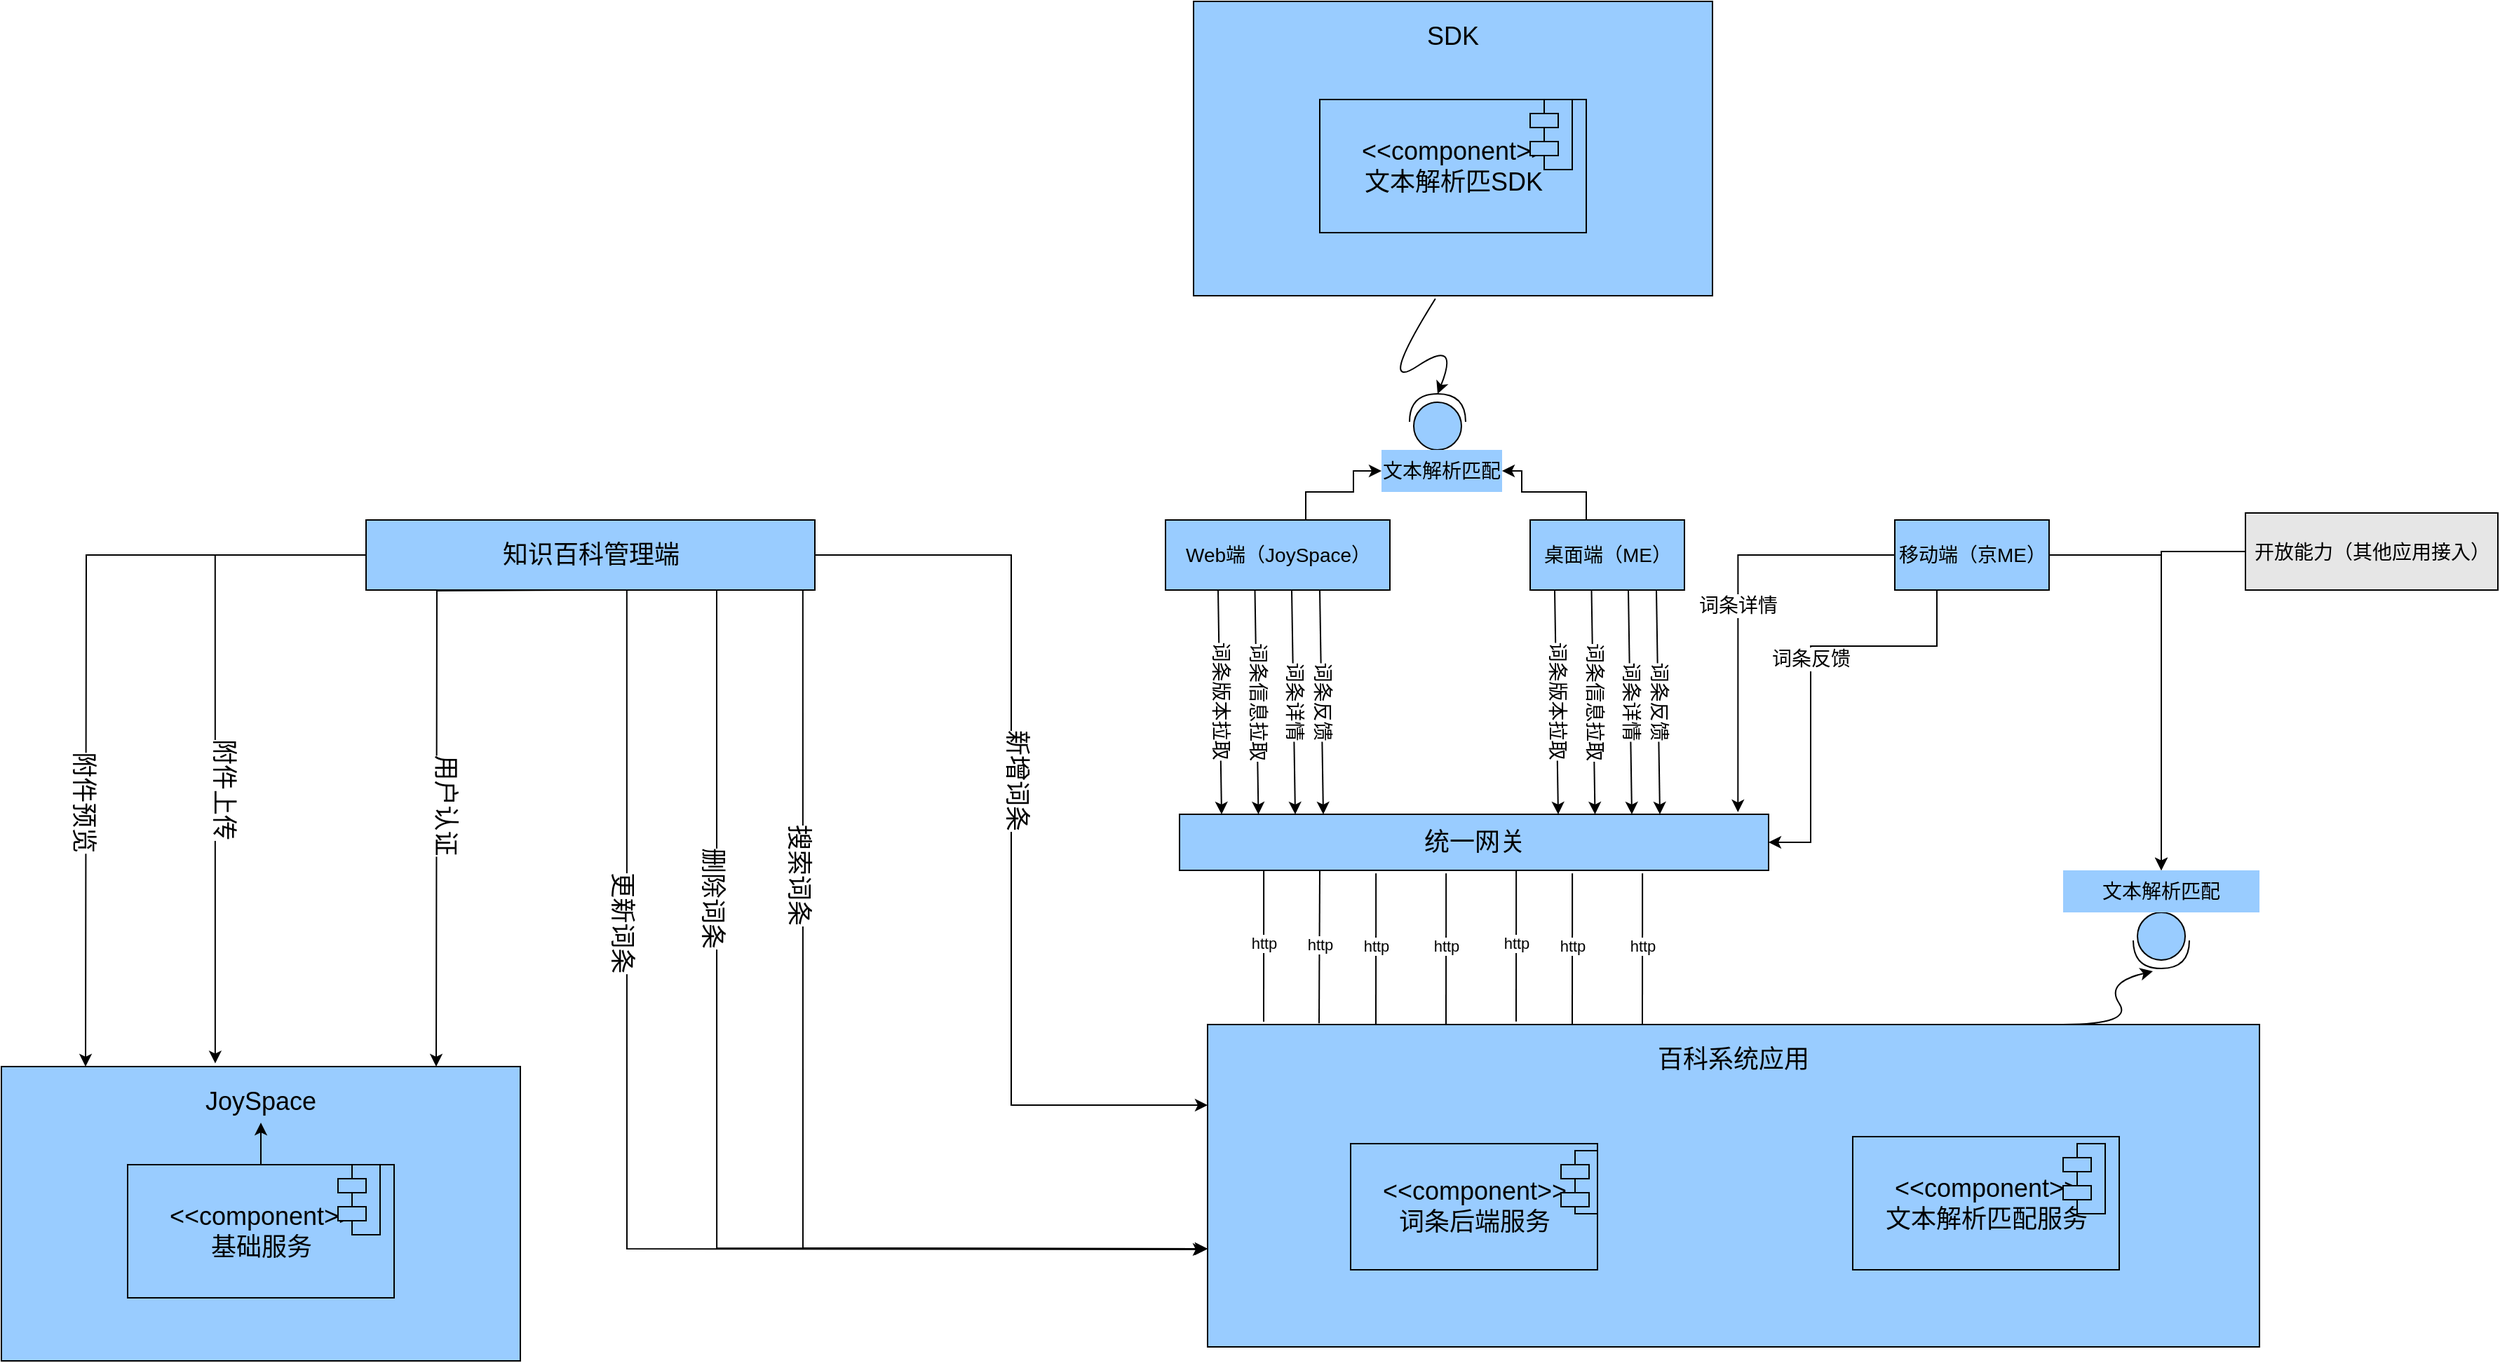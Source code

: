 <mxfile version="20.2.4" type="github">
  <diagram id="c7ozrk_fZ8QUGNJ9KNhC" name="第 1 页">
    <mxGraphModel dx="3207" dy="2268" grid="1" gridSize="10" guides="1" tooltips="1" connect="1" arrows="1" fold="1" page="1" pageScale="1" pageWidth="827" pageHeight="1169" math="0" shadow="0">
      <root>
        <mxCell id="0" />
        <mxCell id="1" parent="0" />
        <mxCell id="vVWOFLdrRgywpa_xTOqv-93" style="edgeStyle=orthogonalEdgeStyle;rounded=0;orthogonalLoop=1;jettySize=auto;html=1;entryX=0;entryY=0.5;entryDx=0;entryDy=0;fillColor=#99CCFF;" parent="1" source="vVWOFLdrRgywpa_xTOqv-4" target="vVWOFLdrRgywpa_xTOqv-92" edge="1">
          <mxGeometry relative="1" as="geometry">
            <Array as="points">
              <mxPoint x="280" y="-30" />
              <mxPoint x="314" y="-30" />
              <mxPoint x="314" y="-45" />
            </Array>
          </mxGeometry>
        </mxCell>
        <mxCell id="vVWOFLdrRgywpa_xTOqv-4" value="&lt;font style=&quot;font-size: 14px;&quot;&gt;Web端（JoySpace）&lt;/font&gt;" style="html=1;fillColor=#99CCFF;" parent="1" vertex="1">
          <mxGeometry x="180" y="-10" width="160" height="50" as="geometry" />
        </mxCell>
        <mxCell id="vVWOFLdrRgywpa_xTOqv-94" style="edgeStyle=orthogonalEdgeStyle;rounded=0;orthogonalLoop=1;jettySize=auto;html=1;entryX=1;entryY=0.5;entryDx=0;entryDy=0;fillColor=#99CCFF;" parent="1" source="vVWOFLdrRgywpa_xTOqv-5" target="vVWOFLdrRgywpa_xTOqv-92" edge="1">
          <mxGeometry relative="1" as="geometry">
            <Array as="points">
              <mxPoint x="480" y="-30" />
              <mxPoint x="434" y="-30" />
              <mxPoint x="434" y="-45" />
            </Array>
          </mxGeometry>
        </mxCell>
        <mxCell id="vVWOFLdrRgywpa_xTOqv-5" value="&lt;font style=&quot;font-size: 14px;&quot;&gt;桌面端（ME）&lt;/font&gt;" style="html=1;fillColor=#99CCFF;" parent="1" vertex="1">
          <mxGeometry x="440" y="-10" width="110" height="50" as="geometry" />
        </mxCell>
        <mxCell id="vVWOFLdrRgywpa_xTOqv-6" value="&lt;font style=&quot;font-size: 18px;&quot;&gt;统一网关&lt;/font&gt;" style="html=1;fillColor=#99CCFF;" parent="1" vertex="1">
          <mxGeometry x="190" y="200" width="420" height="40" as="geometry" />
        </mxCell>
        <mxCell id="vVWOFLdrRgywpa_xTOqv-7" value="" style="html=1;fillColor=#99CCFF;" parent="1" vertex="1">
          <mxGeometry x="210" y="350" width="750" height="230" as="geometry" />
        </mxCell>
        <mxCell id="vVWOFLdrRgywpa_xTOqv-9" value="&lt;font style=&quot;font-size: 18px;&quot;&gt;&amp;lt;&amp;lt;component&amp;gt;&amp;gt;&lt;br&gt;词条后端服务&lt;/font&gt;" style="html=1;fillColor=#99CCFF;" parent="1" vertex="1">
          <mxGeometry x="312" y="435" width="176" height="90" as="geometry" />
        </mxCell>
        <mxCell id="vVWOFLdrRgywpa_xTOqv-10" value="" style="shape=module;align=left;spacingLeft=20;align=center;verticalAlign=top;fillColor=#99CCFF;" parent="1" vertex="1">
          <mxGeometry x="462" y="440" width="26" height="45" as="geometry" />
        </mxCell>
        <mxCell id="vVWOFLdrRgywpa_xTOqv-13" value="&lt;font style=&quot;font-size: 18px;&quot;&gt;百科系统应用&lt;/font&gt;" style="text;html=1;strokeColor=none;fillColor=#99CCFF;align=center;verticalAlign=middle;whiteSpace=wrap;rounded=0;" parent="1" vertex="1">
          <mxGeometry x="510" y="360" width="150" height="30" as="geometry" />
        </mxCell>
        <mxCell id="vVWOFLdrRgywpa_xTOqv-14" value="" style="endArrow=none;html=1;rounded=0;exitX=0.106;exitY=-0.004;exitDx=0;exitDy=0;exitPerimeter=0;fillColor=#99CCFF;" parent="1" source="vVWOFLdrRgywpa_xTOqv-7" edge="1">
          <mxGeometry width="50" height="50" relative="1" as="geometry">
            <mxPoint x="290" y="340" as="sourcePoint" />
            <mxPoint x="290" y="240" as="targetPoint" />
          </mxGeometry>
        </mxCell>
        <mxCell id="vVWOFLdrRgywpa_xTOqv-15" value="http" style="edgeLabel;html=1;align=center;verticalAlign=middle;resizable=0;points=[];fillColor=#99CCFF;" parent="vVWOFLdrRgywpa_xTOqv-14" vertex="1" connectable="0">
          <mxGeometry x="0.036" relative="1" as="geometry">
            <mxPoint as="offset" />
          </mxGeometry>
        </mxCell>
        <mxCell id="vVWOFLdrRgywpa_xTOqv-16" value="" style="endArrow=none;html=1;rounded=0;exitX=0.216;exitY=-0.01;exitDx=0;exitDy=0;exitPerimeter=0;fillColor=#99CCFF;" parent="1" edge="1">
          <mxGeometry width="50" height="50" relative="1" as="geometry">
            <mxPoint x="330.0" y="350.0" as="sourcePoint" />
            <mxPoint x="330.08" y="242.1" as="targetPoint" />
          </mxGeometry>
        </mxCell>
        <mxCell id="vVWOFLdrRgywpa_xTOqv-17" value="http" style="edgeLabel;html=1;align=center;verticalAlign=middle;resizable=0;points=[];fillColor=#99CCFF;" parent="vVWOFLdrRgywpa_xTOqv-16" vertex="1" connectable="0">
          <mxGeometry x="0.036" relative="1" as="geometry">
            <mxPoint as="offset" />
          </mxGeometry>
        </mxCell>
        <mxCell id="vVWOFLdrRgywpa_xTOqv-18" value="" style="endArrow=none;html=1;rounded=0;exitX=0.216;exitY=-0.01;exitDx=0;exitDy=0;exitPerimeter=0;fillColor=#99CCFF;" parent="1" edge="1">
          <mxGeometry width="50" height="50" relative="1" as="geometry">
            <mxPoint x="380.0" y="350.0" as="sourcePoint" />
            <mxPoint x="380.08" y="242.1" as="targetPoint" />
          </mxGeometry>
        </mxCell>
        <mxCell id="vVWOFLdrRgywpa_xTOqv-19" value="http" style="edgeLabel;html=1;align=center;verticalAlign=middle;resizable=0;points=[];fillColor=#99CCFF;" parent="vVWOFLdrRgywpa_xTOqv-18" vertex="1" connectable="0">
          <mxGeometry x="0.036" relative="1" as="geometry">
            <mxPoint as="offset" />
          </mxGeometry>
        </mxCell>
        <mxCell id="vVWOFLdrRgywpa_xTOqv-20" value="" style="endArrow=none;html=1;rounded=0;exitX=0.216;exitY=-0.01;exitDx=0;exitDy=0;exitPerimeter=0;fillColor=#99CCFF;" parent="1" edge="1">
          <mxGeometry width="50" height="50" relative="1" as="geometry">
            <mxPoint x="430.0" y="347.9" as="sourcePoint" />
            <mxPoint x="430.08" y="240" as="targetPoint" />
          </mxGeometry>
        </mxCell>
        <mxCell id="vVWOFLdrRgywpa_xTOqv-21" value="http" style="edgeLabel;html=1;align=center;verticalAlign=middle;resizable=0;points=[];fillColor=#99CCFF;" parent="vVWOFLdrRgywpa_xTOqv-20" vertex="1" connectable="0">
          <mxGeometry x="0.036" relative="1" as="geometry">
            <mxPoint as="offset" />
          </mxGeometry>
        </mxCell>
        <mxCell id="vVWOFLdrRgywpa_xTOqv-22" value="" style="endArrow=none;html=1;rounded=0;exitX=0.216;exitY=-0.01;exitDx=0;exitDy=0;exitPerimeter=0;fillColor=#99CCFF;" parent="1" edge="1">
          <mxGeometry width="50" height="50" relative="1" as="geometry">
            <mxPoint x="470.0" y="350.0" as="sourcePoint" />
            <mxPoint x="470.08" y="242.1" as="targetPoint" />
          </mxGeometry>
        </mxCell>
        <mxCell id="vVWOFLdrRgywpa_xTOqv-23" value="http" style="edgeLabel;html=1;align=center;verticalAlign=middle;resizable=0;points=[];fillColor=#99CCFF;" parent="vVWOFLdrRgywpa_xTOqv-22" vertex="1" connectable="0">
          <mxGeometry x="0.036" relative="1" as="geometry">
            <mxPoint as="offset" />
          </mxGeometry>
        </mxCell>
        <mxCell id="vVWOFLdrRgywpa_xTOqv-24" value="" style="endArrow=none;html=1;rounded=0;exitX=0.216;exitY=-0.01;exitDx=0;exitDy=0;exitPerimeter=0;fillColor=#99CCFF;" parent="1" edge="1">
          <mxGeometry width="50" height="50" relative="1" as="geometry">
            <mxPoint x="520.0" y="350.0" as="sourcePoint" />
            <mxPoint x="520.08" y="242.1" as="targetPoint" />
          </mxGeometry>
        </mxCell>
        <mxCell id="vVWOFLdrRgywpa_xTOqv-25" value="http" style="edgeLabel;html=1;align=center;verticalAlign=middle;resizable=0;points=[];fillColor=#99CCFF;" parent="vVWOFLdrRgywpa_xTOqv-24" vertex="1" connectable="0">
          <mxGeometry x="0.036" relative="1" as="geometry">
            <mxPoint as="offset" />
          </mxGeometry>
        </mxCell>
        <mxCell id="vVWOFLdrRgywpa_xTOqv-26" value="" style="endArrow=none;html=1;rounded=0;fillColor=#99CCFF;" parent="1" edge="1">
          <mxGeometry width="50" height="50" relative="1" as="geometry">
            <mxPoint x="250" y="348" as="sourcePoint" />
            <mxPoint x="250.08" y="240" as="targetPoint" />
          </mxGeometry>
        </mxCell>
        <mxCell id="vVWOFLdrRgywpa_xTOqv-27" value="http" style="edgeLabel;html=1;align=center;verticalAlign=middle;resizable=0;points=[];fillColor=#99CCFF;" parent="vVWOFLdrRgywpa_xTOqv-26" vertex="1" connectable="0">
          <mxGeometry x="0.036" relative="1" as="geometry">
            <mxPoint as="offset" />
          </mxGeometry>
        </mxCell>
        <mxCell id="vVWOFLdrRgywpa_xTOqv-28" value="" style="endArrow=classic;html=1;rounded=0;exitX=0.25;exitY=1;exitDx=0;exitDy=0;fillColor=#99CCFF;" parent="1" edge="1">
          <mxGeometry width="50" height="50" relative="1" as="geometry">
            <mxPoint x="217.5" y="40" as="sourcePoint" />
            <mxPoint x="220" y="200" as="targetPoint" />
          </mxGeometry>
        </mxCell>
        <mxCell id="vVWOFLdrRgywpa_xTOqv-30" value="&lt;font style=&quot;font-size: 14px;&quot;&gt;词条版本拉取&lt;/font&gt;" style="edgeLabel;html=1;align=center;verticalAlign=middle;resizable=0;points=[];rotation=90;fillColor=#99CCFF;" parent="vVWOFLdrRgywpa_xTOqv-28" vertex="1" connectable="0">
          <mxGeometry x="-0.012" y="1" relative="1" as="geometry">
            <mxPoint as="offset" />
          </mxGeometry>
        </mxCell>
        <mxCell id="vVWOFLdrRgywpa_xTOqv-35" value="" style="endArrow=classic;html=1;rounded=0;exitX=0.25;exitY=1;exitDx=0;exitDy=0;fillColor=#99CCFF;" parent="1" edge="1">
          <mxGeometry width="50" height="50" relative="1" as="geometry">
            <mxPoint x="243.75" y="40" as="sourcePoint" />
            <mxPoint x="246.25" y="200" as="targetPoint" />
          </mxGeometry>
        </mxCell>
        <mxCell id="vVWOFLdrRgywpa_xTOqv-36" value="&lt;font style=&quot;font-size: 14px;&quot;&gt;词条信息拉取&lt;/font&gt;" style="edgeLabel;html=1;align=center;verticalAlign=middle;resizable=0;points=[];rotation=90;fillColor=#99CCFF;" parent="vVWOFLdrRgywpa_xTOqv-35" vertex="1" connectable="0">
          <mxGeometry x="-0.012" y="1" relative="1" as="geometry">
            <mxPoint as="offset" />
          </mxGeometry>
        </mxCell>
        <mxCell id="vVWOFLdrRgywpa_xTOqv-37" value="" style="endArrow=classic;html=1;rounded=0;exitX=0.25;exitY=1;exitDx=0;exitDy=0;fillColor=#99CCFF;" parent="1" edge="1">
          <mxGeometry width="50" height="50" relative="1" as="geometry">
            <mxPoint x="270" y="40" as="sourcePoint" />
            <mxPoint x="272.5" y="200" as="targetPoint" />
          </mxGeometry>
        </mxCell>
        <mxCell id="vVWOFLdrRgywpa_xTOqv-38" value="&lt;font style=&quot;font-size: 14px;&quot;&gt;词条详情&lt;/font&gt;" style="edgeLabel;html=1;align=center;verticalAlign=middle;resizable=0;points=[];rotation=90;fillColor=#99CCFF;" parent="vVWOFLdrRgywpa_xTOqv-37" vertex="1" connectable="0">
          <mxGeometry x="-0.012" y="1" relative="1" as="geometry">
            <mxPoint as="offset" />
          </mxGeometry>
        </mxCell>
        <mxCell id="vVWOFLdrRgywpa_xTOqv-41" value="" style="endArrow=classic;html=1;rounded=0;exitX=0.25;exitY=1;exitDx=0;exitDy=0;fillColor=#99CCFF;" parent="1" edge="1">
          <mxGeometry width="50" height="50" relative="1" as="geometry">
            <mxPoint x="290" y="40" as="sourcePoint" />
            <mxPoint x="292.5" y="200" as="targetPoint" />
          </mxGeometry>
        </mxCell>
        <mxCell id="vVWOFLdrRgywpa_xTOqv-42" value="&lt;font style=&quot;font-size: 14px;&quot;&gt;词条反馈&lt;/font&gt;" style="edgeLabel;html=1;align=center;verticalAlign=middle;resizable=0;points=[];rotation=90;fillColor=#99CCFF;" parent="vVWOFLdrRgywpa_xTOqv-41" vertex="1" connectable="0">
          <mxGeometry x="-0.012" y="1" relative="1" as="geometry">
            <mxPoint as="offset" />
          </mxGeometry>
        </mxCell>
        <mxCell id="vVWOFLdrRgywpa_xTOqv-44" value="&lt;font style=&quot;font-size: 18px;&quot;&gt;&amp;lt;&amp;lt;component&amp;gt;&amp;gt;&lt;br&gt;文本解析匹配服务&lt;/font&gt;" style="html=1;fillColor=#99CCFF;" parent="1" vertex="1">
          <mxGeometry x="670" y="430" width="190" height="95" as="geometry" />
        </mxCell>
        <mxCell id="vVWOFLdrRgywpa_xTOqv-45" value="" style="shape=module;align=left;spacingLeft=20;align=center;verticalAlign=top;fillColor=#99CCFF;" parent="1" vertex="1">
          <mxGeometry x="820" y="435" width="30" height="50" as="geometry" />
        </mxCell>
        <mxCell id="vVWOFLdrRgywpa_xTOqv-67" value="&lt;font style=&quot;font-size: 14px;&quot;&gt;词条详情&lt;/font&gt;" style="edgeStyle=orthogonalEdgeStyle;rounded=0;orthogonalLoop=1;jettySize=auto;html=1;entryX=0.948;entryY=-0.037;entryDx=0;entryDy=0;entryPerimeter=0;fillColor=#99CCFF;" parent="1" source="vVWOFLdrRgywpa_xTOqv-47" target="vVWOFLdrRgywpa_xTOqv-6" edge="1">
          <mxGeometry relative="1" as="geometry" />
        </mxCell>
        <mxCell id="vVWOFLdrRgywpa_xTOqv-81" style="edgeStyle=orthogonalEdgeStyle;rounded=0;orthogonalLoop=1;jettySize=auto;html=1;fillColor=#99CCFF;" parent="1" source="vVWOFLdrRgywpa_xTOqv-47" target="vVWOFLdrRgywpa_xTOqv-78" edge="1">
          <mxGeometry relative="1" as="geometry" />
        </mxCell>
        <mxCell id="vVWOFLdrRgywpa_xTOqv-47" value="&lt;font style=&quot;font-size: 14px;&quot;&gt;移动端（京ME）&lt;/font&gt;" style="html=1;fillColor=#99CCFF;" parent="1" vertex="1">
          <mxGeometry x="700" y="-10" width="110" height="50" as="geometry" />
        </mxCell>
        <mxCell id="vVWOFLdrRgywpa_xTOqv-48" value="" style="endArrow=classic;html=1;rounded=0;exitX=0.25;exitY=1;exitDx=0;exitDy=0;fillColor=#99CCFF;" parent="1" edge="1">
          <mxGeometry width="50" height="50" relative="1" as="geometry">
            <mxPoint x="457.5" y="40" as="sourcePoint" />
            <mxPoint x="460" y="200" as="targetPoint" />
          </mxGeometry>
        </mxCell>
        <mxCell id="vVWOFLdrRgywpa_xTOqv-49" value="&lt;font style=&quot;font-size: 14px;&quot;&gt;词条版本拉取&lt;/font&gt;" style="edgeLabel;html=1;align=center;verticalAlign=middle;resizable=0;points=[];rotation=90;fillColor=#99CCFF;" parent="vVWOFLdrRgywpa_xTOqv-48" vertex="1" connectable="0">
          <mxGeometry x="-0.012" y="1" relative="1" as="geometry">
            <mxPoint as="offset" />
          </mxGeometry>
        </mxCell>
        <mxCell id="vVWOFLdrRgywpa_xTOqv-50" value="" style="endArrow=classic;html=1;rounded=0;exitX=0.25;exitY=1;exitDx=0;exitDy=0;fillColor=#99CCFF;" parent="1" edge="1">
          <mxGeometry width="50" height="50" relative="1" as="geometry">
            <mxPoint x="483.75" y="40" as="sourcePoint" />
            <mxPoint x="486.25" y="200" as="targetPoint" />
          </mxGeometry>
        </mxCell>
        <mxCell id="vVWOFLdrRgywpa_xTOqv-51" value="&lt;font style=&quot;font-size: 14px;&quot;&gt;词条信息拉取&lt;/font&gt;" style="edgeLabel;html=1;align=center;verticalAlign=middle;resizable=0;points=[];rotation=90;fillColor=#99CCFF;" parent="vVWOFLdrRgywpa_xTOqv-50" vertex="1" connectable="0">
          <mxGeometry x="-0.012" y="1" relative="1" as="geometry">
            <mxPoint as="offset" />
          </mxGeometry>
        </mxCell>
        <mxCell id="vVWOFLdrRgywpa_xTOqv-52" value="" style="endArrow=classic;html=1;rounded=0;exitX=0.25;exitY=1;exitDx=0;exitDy=0;fillColor=#99CCFF;" parent="1" edge="1">
          <mxGeometry width="50" height="50" relative="1" as="geometry">
            <mxPoint x="510" y="40" as="sourcePoint" />
            <mxPoint x="512.5" y="200" as="targetPoint" />
          </mxGeometry>
        </mxCell>
        <mxCell id="vVWOFLdrRgywpa_xTOqv-53" value="&lt;font style=&quot;font-size: 14px;&quot;&gt;词条详情&lt;/font&gt;" style="edgeLabel;html=1;align=center;verticalAlign=middle;resizable=0;points=[];rotation=90;fillColor=#99CCFF;" parent="vVWOFLdrRgywpa_xTOqv-52" vertex="1" connectable="0">
          <mxGeometry x="-0.012" y="1" relative="1" as="geometry">
            <mxPoint as="offset" />
          </mxGeometry>
        </mxCell>
        <mxCell id="vVWOFLdrRgywpa_xTOqv-54" value="" style="endArrow=classic;html=1;rounded=0;exitX=0.25;exitY=1;exitDx=0;exitDy=0;fillColor=#99CCFF;" parent="1" edge="1">
          <mxGeometry width="50" height="50" relative="1" as="geometry">
            <mxPoint x="530" y="40" as="sourcePoint" />
            <mxPoint x="532.5" y="200" as="targetPoint" />
          </mxGeometry>
        </mxCell>
        <mxCell id="vVWOFLdrRgywpa_xTOqv-55" value="&lt;font style=&quot;font-size: 14px;&quot;&gt;词条反馈&lt;/font&gt;" style="edgeLabel;html=1;align=center;verticalAlign=middle;resizable=0;points=[];rotation=90;fillColor=#99CCFF;" parent="vVWOFLdrRgywpa_xTOqv-54" vertex="1" connectable="0">
          <mxGeometry x="-0.012" y="1" relative="1" as="geometry">
            <mxPoint as="offset" />
          </mxGeometry>
        </mxCell>
        <mxCell id="vVWOFLdrRgywpa_xTOqv-68" value="&lt;font style=&quot;font-size: 14px;&quot;&gt;词条反馈&lt;/font&gt;" style="edgeStyle=orthogonalEdgeStyle;rounded=0;orthogonalLoop=1;jettySize=auto;html=1;entryX=1;entryY=0.5;entryDx=0;entryDy=0;fillColor=#99CCFF;" parent="1" target="vVWOFLdrRgywpa_xTOqv-6" edge="1">
          <mxGeometry relative="1" as="geometry">
            <mxPoint x="751.84" y="40" as="sourcePoint" />
            <mxPoint x="640.0" y="223.52" as="targetPoint" />
            <Array as="points">
              <mxPoint x="730" y="40" />
              <mxPoint x="730" y="80" />
              <mxPoint x="640" y="80" />
              <mxPoint x="640" y="220" />
            </Array>
          </mxGeometry>
        </mxCell>
        <mxCell id="vVWOFLdrRgywpa_xTOqv-82" style="edgeStyle=orthogonalEdgeStyle;rounded=0;orthogonalLoop=1;jettySize=auto;html=1;entryX=0.5;entryY=0;entryDx=0;entryDy=0;fillColor=#99CCFF;" parent="1" source="vVWOFLdrRgywpa_xTOqv-69" target="vVWOFLdrRgywpa_xTOqv-78" edge="1">
          <mxGeometry relative="1" as="geometry">
            <Array as="points">
              <mxPoint x="890" y="13" />
            </Array>
          </mxGeometry>
        </mxCell>
        <mxCell id="vVWOFLdrRgywpa_xTOqv-69" value="&lt;font style=&quot;font-size: 14px;&quot;&gt;开放能力（其他应用接入）&lt;/font&gt;" style="html=1;fillColor=#E6E6E6;" parent="1" vertex="1">
          <mxGeometry x="950" y="-15" width="180" height="55" as="geometry" />
        </mxCell>
        <mxCell id="vVWOFLdrRgywpa_xTOqv-73" value="" style="shape=providedRequiredInterface;html=1;verticalLabelPosition=bottom;sketch=0;rotation=90;fillColor=#99CCFF;" parent="1" vertex="1">
          <mxGeometry x="870" y="270" width="40" height="40" as="geometry" />
        </mxCell>
        <mxCell id="vVWOFLdrRgywpa_xTOqv-78" value="&lt;font style=&quot;font-size: 14px;&quot;&gt;文本解析匹配&lt;/font&gt;" style="text;html=1;strokeColor=none;fillColor=#99CCFF;align=center;verticalAlign=middle;whiteSpace=wrap;rounded=0;" parent="1" vertex="1">
          <mxGeometry x="820" y="240" width="140" height="30" as="geometry" />
        </mxCell>
        <mxCell id="vVWOFLdrRgywpa_xTOqv-80" value="" style="curved=1;endArrow=classic;html=1;rounded=0;entryX=1.05;entryY=0.65;entryDx=0;entryDy=0;entryPerimeter=0;fillColor=#99CCFF;" parent="1" target="vVWOFLdrRgywpa_xTOqv-73" edge="1">
          <mxGeometry width="50" height="50" relative="1" as="geometry">
            <mxPoint x="820" y="350" as="sourcePoint" />
            <mxPoint x="870" y="300" as="targetPoint" />
            <Array as="points">
              <mxPoint x="870" y="350" />
              <mxPoint x="850" y="320" />
            </Array>
          </mxGeometry>
        </mxCell>
        <mxCell id="vVWOFLdrRgywpa_xTOqv-84" value="" style="html=1;fillColor=#99CCFF;" parent="1" vertex="1">
          <mxGeometry x="200" y="-380" width="370" height="210" as="geometry" />
        </mxCell>
        <mxCell id="vVWOFLdrRgywpa_xTOqv-85" value="&lt;font style=&quot;font-size: 18px;&quot;&gt;&amp;lt;&amp;lt;component&amp;gt;&amp;gt;&lt;br&gt;文本解析匹SDK&lt;/font&gt;" style="html=1;fillColor=#99CCFF;" parent="1" vertex="1">
          <mxGeometry x="290" y="-310" width="190" height="95" as="geometry" />
        </mxCell>
        <mxCell id="vVWOFLdrRgywpa_xTOqv-86" value="" style="shape=module;align=left;spacingLeft=20;align=center;verticalAlign=top;fillColor=#99CCFF;" parent="1" vertex="1">
          <mxGeometry x="440" y="-310" width="30" height="50" as="geometry" />
        </mxCell>
        <mxCell id="vVWOFLdrRgywpa_xTOqv-87" value="&lt;font style=&quot;font-size: 18px;&quot;&gt;SDK&lt;/font&gt;" style="text;html=1;strokeColor=none;fillColor=#99CCFF;align=center;verticalAlign=middle;whiteSpace=wrap;rounded=0;" parent="1" vertex="1">
          <mxGeometry x="340" y="-370" width="90" height="30" as="geometry" />
        </mxCell>
        <mxCell id="vVWOFLdrRgywpa_xTOqv-88" value="" style="shape=providedRequiredInterface;html=1;verticalLabelPosition=bottom;sketch=0;rotation=-90;fillColor=#99CCFF;" parent="1" vertex="1">
          <mxGeometry x="354" y="-100" width="40" height="40" as="geometry" />
        </mxCell>
        <mxCell id="vVWOFLdrRgywpa_xTOqv-91" value="" style="curved=1;endArrow=classic;html=1;rounded=0;fillColor=#99CCFF;entryX=1;entryY=0.5;entryDx=0;entryDy=0;entryPerimeter=0;exitX=0.466;exitY=1.01;exitDx=0;exitDy=0;exitPerimeter=0;" parent="1" source="vVWOFLdrRgywpa_xTOqv-84" target="vVWOFLdrRgywpa_xTOqv-88" edge="1">
          <mxGeometry width="50" height="50" relative="1" as="geometry">
            <mxPoint x="280" y="-100" as="sourcePoint" />
            <mxPoint x="330" y="-150" as="targetPoint" />
            <Array as="points">
              <mxPoint x="330" y="-100" />
              <mxPoint x="390" y="-140" />
            </Array>
          </mxGeometry>
        </mxCell>
        <mxCell id="vVWOFLdrRgywpa_xTOqv-92" value="&lt;font style=&quot;font-size: 14px;&quot;&gt;文本解析匹配&lt;/font&gt;" style="text;html=1;strokeColor=none;fillColor=#99CCFF;align=center;verticalAlign=middle;whiteSpace=wrap;rounded=0;" parent="1" vertex="1">
          <mxGeometry x="334" y="-60" width="86" height="30" as="geometry" />
        </mxCell>
        <mxCell id="we_1lEwr-k13ILA0cz6Q-10" style="edgeStyle=orthogonalEdgeStyle;rounded=0;orthogonalLoop=1;jettySize=auto;html=1;fontSize=14;" edge="1" parent="1" source="we_1lEwr-k13ILA0cz6Q-2">
          <mxGeometry relative="1" as="geometry">
            <mxPoint x="-590" y="380" as="targetPoint" />
          </mxGeometry>
        </mxCell>
        <mxCell id="we_1lEwr-k13ILA0cz6Q-11" value="&lt;font style=&quot;font-size: 18px;&quot;&gt;附件预览&lt;/font&gt;" style="edgeLabel;html=1;align=center;verticalAlign=middle;resizable=0;points=[];fontSize=14;rotation=90;" vertex="1" connectable="0" parent="we_1lEwr-k13ILA0cz6Q-10">
          <mxGeometry x="0.11" y="-2" relative="1" as="geometry">
            <mxPoint y="62" as="offset" />
          </mxGeometry>
        </mxCell>
        <mxCell id="we_1lEwr-k13ILA0cz6Q-12" style="edgeStyle=orthogonalEdgeStyle;rounded=0;orthogonalLoop=1;jettySize=auto;html=1;fontSize=18;entryX=0.412;entryY=-0.011;entryDx=0;entryDy=0;entryPerimeter=0;" edge="1" parent="1" source="we_1lEwr-k13ILA0cz6Q-2" target="we_1lEwr-k13ILA0cz6Q-4">
          <mxGeometry relative="1" as="geometry">
            <mxPoint x="-500" y="370" as="targetPoint" />
            <Array as="points">
              <mxPoint x="-498" y="15" />
            </Array>
          </mxGeometry>
        </mxCell>
        <mxCell id="we_1lEwr-k13ILA0cz6Q-13" value="附件上传" style="edgeLabel;html=1;align=center;verticalAlign=middle;resizable=0;points=[];fontSize=18;rotation=90;" vertex="1" connectable="0" parent="we_1lEwr-k13ILA0cz6Q-12">
          <mxGeometry x="0.167" y="6" relative="1" as="geometry">
            <mxPoint as="offset" />
          </mxGeometry>
        </mxCell>
        <mxCell id="we_1lEwr-k13ILA0cz6Q-14" style="edgeStyle=orthogonalEdgeStyle;rounded=0;orthogonalLoop=1;jettySize=auto;html=1;entryX=0;entryY=0.25;entryDx=0;entryDy=0;fontSize=18;" edge="1" parent="1" source="we_1lEwr-k13ILA0cz6Q-2" target="vVWOFLdrRgywpa_xTOqv-7">
          <mxGeometry relative="1" as="geometry" />
        </mxCell>
        <mxCell id="we_1lEwr-k13ILA0cz6Q-15" value="新增词条" style="edgeLabel;html=1;align=center;verticalAlign=middle;resizable=0;points=[];fontSize=18;rotation=90;" vertex="1" connectable="0" parent="we_1lEwr-k13ILA0cz6Q-14">
          <mxGeometry x="-0.108" y="4" relative="1" as="geometry">
            <mxPoint as="offset" />
          </mxGeometry>
        </mxCell>
        <mxCell id="we_1lEwr-k13ILA0cz6Q-2" value="&lt;font style=&quot;font-size: 18px;&quot;&gt;知识百科管理端&lt;/font&gt;" style="html=1;fillColor=#99CCFF;" vertex="1" parent="1">
          <mxGeometry x="-390" y="-10" width="320" height="50" as="geometry" />
        </mxCell>
        <mxCell id="we_1lEwr-k13ILA0cz6Q-4" value="" style="html=1;fillColor=#99CCFF;" vertex="1" parent="1">
          <mxGeometry x="-650" y="380" width="370" height="210" as="geometry" />
        </mxCell>
        <mxCell id="we_1lEwr-k13ILA0cz6Q-8" value="" style="edgeStyle=orthogonalEdgeStyle;rounded=0;orthogonalLoop=1;jettySize=auto;html=1;fontSize=18;" edge="1" parent="1" source="we_1lEwr-k13ILA0cz6Q-5" target="we_1lEwr-k13ILA0cz6Q-7">
          <mxGeometry relative="1" as="geometry" />
        </mxCell>
        <mxCell id="we_1lEwr-k13ILA0cz6Q-5" value="&lt;font style=&quot;font-size: 18px;&quot;&gt;&amp;lt;&amp;lt;component&amp;gt;&amp;gt;&lt;br&gt;基础服务&lt;br&gt;&lt;/font&gt;" style="html=1;fillColor=#99CCFF;" vertex="1" parent="1">
          <mxGeometry x="-560" y="450" width="190" height="95" as="geometry" />
        </mxCell>
        <mxCell id="we_1lEwr-k13ILA0cz6Q-6" value="" style="shape=module;align=left;spacingLeft=20;align=center;verticalAlign=top;fillColor=#99CCFF;" vertex="1" parent="1">
          <mxGeometry x="-410" y="450" width="30" height="50" as="geometry" />
        </mxCell>
        <mxCell id="we_1lEwr-k13ILA0cz6Q-7" value="&lt;span style=&quot;font-size: 18px;&quot;&gt;JoySpace&lt;/span&gt;" style="text;html=1;strokeColor=none;fillColor=#99CCFF;align=center;verticalAlign=middle;whiteSpace=wrap;rounded=0;" vertex="1" parent="1">
          <mxGeometry x="-510" y="390" width="90" height="30" as="geometry" />
        </mxCell>
        <mxCell id="we_1lEwr-k13ILA0cz6Q-19" value="" style="endArrow=classic;html=1;rounded=0;fontSize=18;entryX=-0.002;entryY=0.698;entryDx=0;entryDy=0;entryPerimeter=0;exitX=0.581;exitY=1.011;exitDx=0;exitDy=0;exitPerimeter=0;" edge="1" parent="1" source="we_1lEwr-k13ILA0cz6Q-2" target="vVWOFLdrRgywpa_xTOqv-7">
          <mxGeometry width="50" height="50" relative="1" as="geometry">
            <mxPoint x="-180" y="100" as="sourcePoint" />
            <mxPoint x="-130" y="50" as="targetPoint" />
            <Array as="points">
              <mxPoint x="-204" y="510" />
            </Array>
          </mxGeometry>
        </mxCell>
        <mxCell id="we_1lEwr-k13ILA0cz6Q-20" value="更新词条" style="edgeLabel;html=1;align=center;verticalAlign=middle;resizable=0;points=[];fontSize=18;rotation=90;" vertex="1" connectable="0" parent="we_1lEwr-k13ILA0cz6Q-19">
          <mxGeometry x="-0.465" y="-3" relative="1" as="geometry">
            <mxPoint as="offset" />
          </mxGeometry>
        </mxCell>
        <mxCell id="we_1lEwr-k13ILA0cz6Q-21" value="" style="endArrow=classic;html=1;rounded=0;fontSize=18;exitX=0.581;exitY=1.011;exitDx=0;exitDy=0;exitPerimeter=0;" edge="1" parent="1">
          <mxGeometry width="50" height="50" relative="1" as="geometry">
            <mxPoint x="-140.0" y="40.0" as="sourcePoint" />
            <mxPoint x="210" y="510" as="targetPoint" />
            <Array as="points">
              <mxPoint x="-139.92" y="509.45" />
            </Array>
          </mxGeometry>
        </mxCell>
        <mxCell id="we_1lEwr-k13ILA0cz6Q-22" value="删除词条" style="edgeLabel;html=1;align=center;verticalAlign=middle;resizable=0;points=[];fontSize=18;rotation=90;" vertex="1" connectable="0" parent="we_1lEwr-k13ILA0cz6Q-21">
          <mxGeometry x="-0.465" y="-3" relative="1" as="geometry">
            <mxPoint as="offset" />
          </mxGeometry>
        </mxCell>
        <mxCell id="we_1lEwr-k13ILA0cz6Q-23" value="" style="endArrow=classic;html=1;rounded=0;fontSize=18;exitX=0.581;exitY=1.011;exitDx=0;exitDy=0;exitPerimeter=0;" edge="1" parent="1">
          <mxGeometry width="50" height="50" relative="1" as="geometry">
            <mxPoint x="-78.58" y="40" as="sourcePoint" />
            <mxPoint x="210" y="510" as="targetPoint" />
            <Array as="points">
              <mxPoint x="-78.5" y="509.45" />
            </Array>
          </mxGeometry>
        </mxCell>
        <mxCell id="we_1lEwr-k13ILA0cz6Q-24" value="搜索词条" style="edgeLabel;html=1;align=center;verticalAlign=middle;resizable=0;points=[];fontSize=18;rotation=90;" vertex="1" connectable="0" parent="we_1lEwr-k13ILA0cz6Q-23">
          <mxGeometry x="-0.465" y="-3" relative="1" as="geometry">
            <mxPoint as="offset" />
          </mxGeometry>
        </mxCell>
        <mxCell id="we_1lEwr-k13ILA0cz6Q-25" style="edgeStyle=orthogonalEdgeStyle;rounded=0;orthogonalLoop=1;jettySize=auto;html=1;fontSize=18;" edge="1" parent="1">
          <mxGeometry relative="1" as="geometry">
            <mxPoint x="-340" y="380" as="targetPoint" />
            <mxPoint x="-230" y="40" as="sourcePoint" />
          </mxGeometry>
        </mxCell>
        <mxCell id="we_1lEwr-k13ILA0cz6Q-26" value="用户认证" style="edgeLabel;html=1;align=center;verticalAlign=middle;resizable=0;points=[];fontSize=18;rotation=90;" vertex="1" connectable="0" parent="we_1lEwr-k13ILA0cz6Q-25">
          <mxGeometry x="0.167" y="6" relative="1" as="geometry">
            <mxPoint as="offset" />
          </mxGeometry>
        </mxCell>
      </root>
    </mxGraphModel>
  </diagram>
</mxfile>
